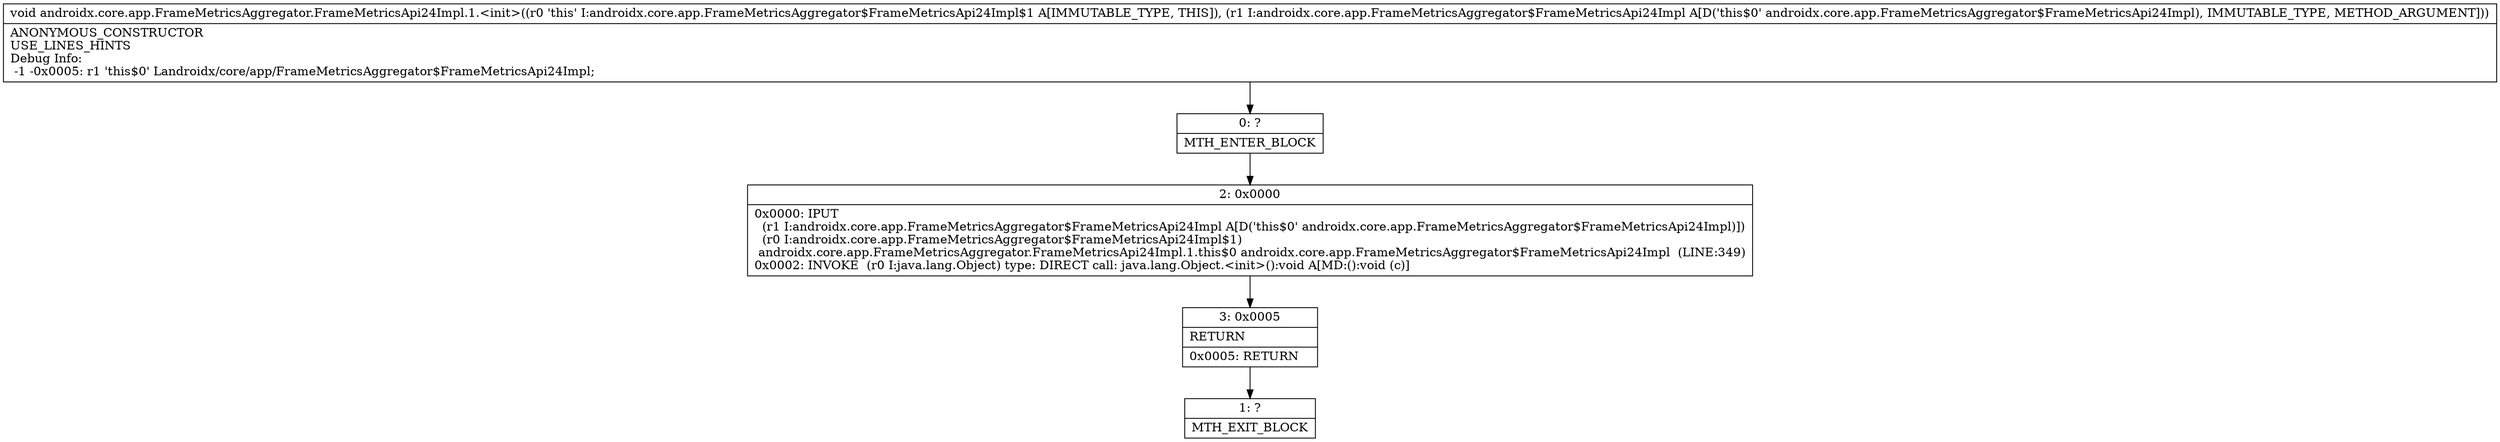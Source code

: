 digraph "CFG forandroidx.core.app.FrameMetricsAggregator.FrameMetricsApi24Impl.1.\<init\>(Landroidx\/core\/app\/FrameMetricsAggregator$FrameMetricsApi24Impl;)V" {
Node_0 [shape=record,label="{0\:\ ?|MTH_ENTER_BLOCK\l}"];
Node_2 [shape=record,label="{2\:\ 0x0000|0x0000: IPUT  \l  (r1 I:androidx.core.app.FrameMetricsAggregator$FrameMetricsApi24Impl A[D('this$0' androidx.core.app.FrameMetricsAggregator$FrameMetricsApi24Impl)])\l  (r0 I:androidx.core.app.FrameMetricsAggregator$FrameMetricsApi24Impl$1)\l androidx.core.app.FrameMetricsAggregator.FrameMetricsApi24Impl.1.this$0 androidx.core.app.FrameMetricsAggregator$FrameMetricsApi24Impl  (LINE:349)\l0x0002: INVOKE  (r0 I:java.lang.Object) type: DIRECT call: java.lang.Object.\<init\>():void A[MD:():void (c)]\l}"];
Node_3 [shape=record,label="{3\:\ 0x0005|RETURN\l|0x0005: RETURN   \l}"];
Node_1 [shape=record,label="{1\:\ ?|MTH_EXIT_BLOCK\l}"];
MethodNode[shape=record,label="{void androidx.core.app.FrameMetricsAggregator.FrameMetricsApi24Impl.1.\<init\>((r0 'this' I:androidx.core.app.FrameMetricsAggregator$FrameMetricsApi24Impl$1 A[IMMUTABLE_TYPE, THIS]), (r1 I:androidx.core.app.FrameMetricsAggregator$FrameMetricsApi24Impl A[D('this$0' androidx.core.app.FrameMetricsAggregator$FrameMetricsApi24Impl), IMMUTABLE_TYPE, METHOD_ARGUMENT]))  | ANONYMOUS_CONSTRUCTOR\lUSE_LINES_HINTS\lDebug Info:\l  \-1 \-0x0005: r1 'this$0' Landroidx\/core\/app\/FrameMetricsAggregator$FrameMetricsApi24Impl;\l}"];
MethodNode -> Node_0;Node_0 -> Node_2;
Node_2 -> Node_3;
Node_3 -> Node_1;
}

